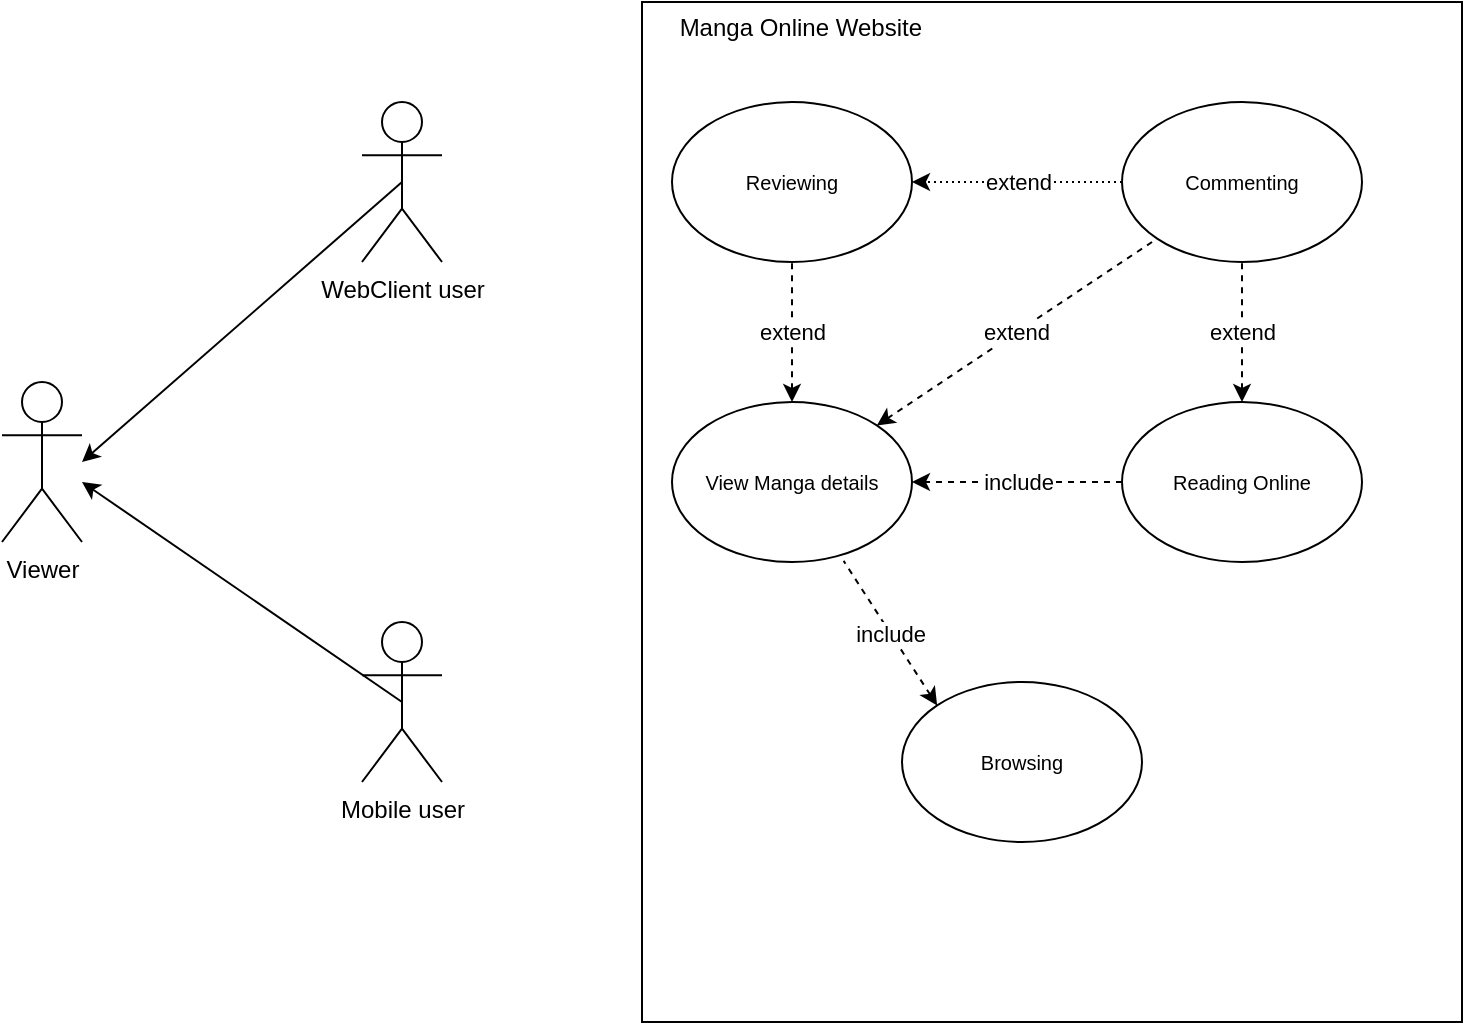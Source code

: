 <mxfile version="14.7.6" type="github">
  <diagram id="-4S-X0PtDjd8pIzSwN5x" name="Page-1">
    <mxGraphModel dx="652" dy="390" grid="1" gridSize="10" guides="1" tooltips="1" connect="1" arrows="1" fold="1" page="1" pageScale="1" pageWidth="850" pageHeight="1100" math="0" shadow="0">
      <root>
        <mxCell id="0" />
        <mxCell id="1" parent="0" />
        <mxCell id="_glz-8ETsj4gpp62GSLf-8" value="Manga Online Website" style="rounded=0;whiteSpace=wrap;html=1;align=right;labelPosition=left;verticalLabelPosition=top;verticalAlign=bottom;horizontal=1;spacing=-20;spacingLeft=0;spacingRight=-120;" parent="1" vertex="1">
          <mxGeometry x="410" y="210" width="410" height="510" as="geometry" />
        </mxCell>
        <mxCell id="_glz-8ETsj4gpp62GSLf-2" value="&lt;font size=&quot;1&quot;&gt;Reading Online&lt;/font&gt;" style="ellipse;whiteSpace=wrap;html=1;" parent="1" vertex="1">
          <mxGeometry x="650" y="410" width="120" height="80" as="geometry" />
        </mxCell>
        <mxCell id="_glz-8ETsj4gpp62GSLf-4" value="&lt;font size=&quot;1&quot;&gt;Browsing&lt;/font&gt;" style="ellipse;whiteSpace=wrap;html=1;" parent="1" vertex="1">
          <mxGeometry x="540" y="550" width="120" height="80" as="geometry" />
        </mxCell>
        <mxCell id="_glz-8ETsj4gpp62GSLf-7" value="&lt;font size=&quot;1&quot;&gt;Reviewing&lt;/font&gt;" style="ellipse;whiteSpace=wrap;html=1;" parent="1" vertex="1">
          <mxGeometry x="425" y="260" width="120" height="80" as="geometry" />
        </mxCell>
        <mxCell id="_glz-8ETsj4gpp62GSLf-10" value="Viewer" style="shape=umlActor;verticalLabelPosition=bottom;verticalAlign=top;html=1;outlineConnect=0;" parent="1" vertex="1">
          <mxGeometry x="90" y="400" width="40" height="80" as="geometry" />
        </mxCell>
        <mxCell id="_44qedxOUFu4EKlB4nWs-5" value="Mobile user" style="shape=umlActor;verticalLabelPosition=bottom;verticalAlign=top;html=1;outlineConnect=0;" parent="1" vertex="1">
          <mxGeometry x="270" y="520" width="40" height="80" as="geometry" />
        </mxCell>
        <mxCell id="_44qedxOUFu4EKlB4nWs-6" value="WebClient user" style="shape=umlActor;verticalLabelPosition=bottom;verticalAlign=top;html=1;outlineConnect=0;" parent="1" vertex="1">
          <mxGeometry x="270" y="260" width="40" height="80" as="geometry" />
        </mxCell>
        <mxCell id="_44qedxOUFu4EKlB4nWs-9" value="" style="endArrow=classic;html=1;exitX=0.5;exitY=0.5;exitDx=0;exitDy=0;exitPerimeter=0;" parent="1" source="_44qedxOUFu4EKlB4nWs-6" edge="1">
          <mxGeometry width="50" height="50" relative="1" as="geometry">
            <mxPoint x="240" y="280" as="sourcePoint" />
            <mxPoint x="130" y="440" as="targetPoint" />
          </mxGeometry>
        </mxCell>
        <mxCell id="_44qedxOUFu4EKlB4nWs-10" value="" style="endArrow=classic;html=1;exitX=0.5;exitY=0.5;exitDx=0;exitDy=0;exitPerimeter=0;" parent="1" source="_44qedxOUFu4EKlB4nWs-5" edge="1">
          <mxGeometry width="50" height="50" relative="1" as="geometry">
            <mxPoint x="250.0" y="290" as="sourcePoint" />
            <mxPoint x="130" y="450" as="targetPoint" />
          </mxGeometry>
        </mxCell>
        <mxCell id="jfgy5_oTgSKDmuedMJTV-1" value="extend" style="edgeStyle=none;rounded=1;sketch=0;orthogonalLoop=1;jettySize=auto;html=1;startArrow=none;startFill=0;endArrow=classic;endFill=1;dashed=1;dashPattern=1 2;" edge="1" parent="1" source="_glz-8ETsj4gpp62GSLf-5" target="_glz-8ETsj4gpp62GSLf-7">
          <mxGeometry relative="1" as="geometry" />
        </mxCell>
        <mxCell id="_glz-8ETsj4gpp62GSLf-5" value="&lt;font size=&quot;1&quot;&gt;Commenting&lt;/font&gt;" style="ellipse;whiteSpace=wrap;html=1;" parent="1" vertex="1">
          <mxGeometry x="650" y="260" width="120" height="80" as="geometry" />
        </mxCell>
        <mxCell id="_44qedxOUFu4EKlB4nWs-22" value="&lt;font size=&quot;1&quot;&gt;View Manga details&lt;/font&gt;" style="ellipse;whiteSpace=wrap;html=1;" parent="1" vertex="1">
          <mxGeometry x="425" y="410" width="120" height="80" as="geometry" />
        </mxCell>
        <mxCell id="_44qedxOUFu4EKlB4nWs-26" value="include" style="endArrow=none;dashed=1;html=1;entryX=0.715;entryY=0.993;entryDx=0;entryDy=0;endFill=0;startArrow=classic;startFill=1;entryPerimeter=0;exitX=0;exitY=0;exitDx=0;exitDy=0;" parent="1" target="_44qedxOUFu4EKlB4nWs-22" edge="1" source="_glz-8ETsj4gpp62GSLf-4">
          <mxGeometry width="50" height="50" relative="1" as="geometry">
            <mxPoint x="590" y="530" as="sourcePoint" />
            <mxPoint x="510" y="470" as="targetPoint" />
          </mxGeometry>
        </mxCell>
        <mxCell id="_44qedxOUFu4EKlB4nWs-27" value="extend" style="endArrow=none;dashed=1;html=1;entryX=0.5;entryY=1;entryDx=0;entryDy=0;exitX=0.5;exitY=0;exitDx=0;exitDy=0;endFill=0;startArrow=classic;startFill=1;" parent="1" source="_44qedxOUFu4EKlB4nWs-22" target="_glz-8ETsj4gpp62GSLf-7" edge="1">
          <mxGeometry width="50" height="50" relative="1" as="geometry">
            <mxPoint x="522" y="499" as="sourcePoint" />
            <mxPoint x="567.574" y="571.716" as="targetPoint" />
          </mxGeometry>
        </mxCell>
        <mxCell id="_44qedxOUFu4EKlB4nWs-28" value="extend" style="endArrow=none;dashed=1;html=1;entryX=0;entryY=1;entryDx=0;entryDy=0;exitX=1;exitY=0;exitDx=0;exitDy=0;endFill=0;startArrow=classic;startFill=1;" parent="1" source="_44qedxOUFu4EKlB4nWs-22" target="_glz-8ETsj4gpp62GSLf-5" edge="1">
          <mxGeometry width="50" height="50" relative="1" as="geometry">
            <mxPoint x="532" y="509" as="sourcePoint" />
            <mxPoint x="577.574" y="581.716" as="targetPoint" />
          </mxGeometry>
        </mxCell>
        <mxCell id="_44qedxOUFu4EKlB4nWs-29" value="include" style="endArrow=classic;dashed=1;html=1;exitX=0;exitY=0.5;exitDx=0;exitDy=0;endFill=1;entryX=1;entryY=0.5;entryDx=0;entryDy=0;startArrow=none;startFill=0;" parent="1" source="_glz-8ETsj4gpp62GSLf-2" target="_44qedxOUFu4EKlB4nWs-22" edge="1">
          <mxGeometry width="50" height="50" relative="1" as="geometry">
            <mxPoint x="542" y="519" as="sourcePoint" />
            <mxPoint x="600" y="500" as="targetPoint" />
          </mxGeometry>
        </mxCell>
        <mxCell id="_44qedxOUFu4EKlB4nWs-30" value="extend" style="endArrow=none;dashed=1;html=1;entryX=0.5;entryY=1;entryDx=0;entryDy=0;exitX=0.5;exitY=0;exitDx=0;exitDy=0;startArrow=classic;startFill=1;" parent="1" source="_glz-8ETsj4gpp62GSLf-2" target="_glz-8ETsj4gpp62GSLf-5" edge="1">
          <mxGeometry width="50" height="50" relative="1" as="geometry">
            <mxPoint x="552" y="529" as="sourcePoint" />
            <mxPoint x="597.574" y="601.716" as="targetPoint" />
          </mxGeometry>
        </mxCell>
      </root>
    </mxGraphModel>
  </diagram>
</mxfile>
